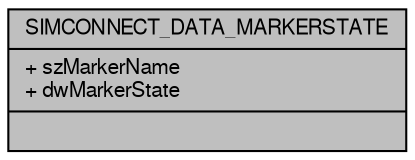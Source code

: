 digraph "SIMCONNECT_DATA_MARKERSTATE"
{
  bgcolor="transparent";
  edge [fontname="FreeSans",fontsize="10",labelfontname="FreeSans",labelfontsize="10"];
  node [fontname="FreeSans",fontsize="10",shape=record];
  Node1 [label="{SIMCONNECT_DATA_MARKERSTATE\n|+ szMarkerName\l+ dwMarkerState\l|}",height=0.2,width=0.4,color="black", fillcolor="grey75", style="filled" fontcolor="black"];
}
